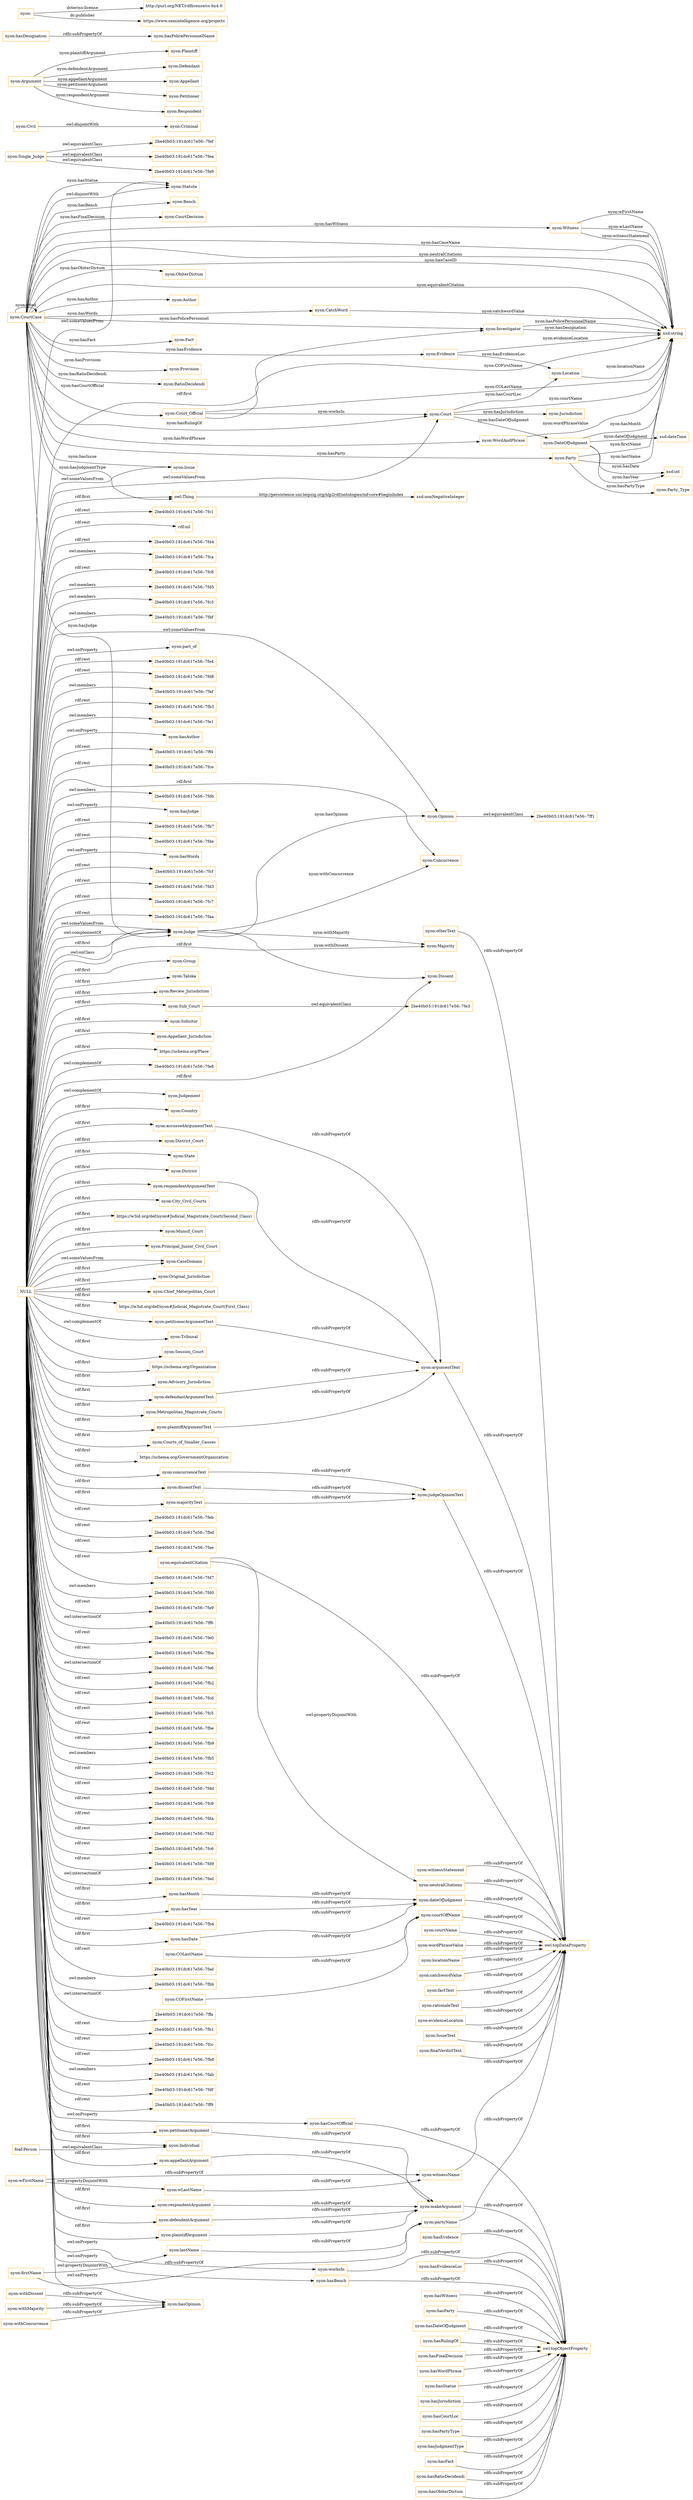 digraph ar2dtool_diagram { 
rankdir=LR;
size="1501"
node [shape = rectangle, color="orange"]; "nyon:Issue" "nyon:Group" "nyon:Taluka" "2be40b03:191dc617e56:-7fef" "nyon:Civil" "nyon:Review_Jurisdiction" "nyon:Sub_Court" "nyon:ObiterDictum" "nyon:Solicitor" "nyon:Appellant_Jurisdiction" "nyon:Jurisdiction" "https://schema.org/Place" "nyon:Evidence" "2be40b03:191dc617e56:-7fe8" "nyon:Opinion" "nyon:Judgement" "nyon:Author" "nyon:CatchWord" "nyon:Plaintiff" "nyon:Court_Official" "nyon:WordAndPhrase" "nyon:Country" "2be40b03:191dc617e56:-7ff1" "nyon:DateOfJudgment" "foaf:Person" "nyon:Party_Type" "nyon:Concurrence" "nyon:Fact" "nyon:District_Court" "nyon:State" "nyon:Party" "nyon:District" "nyon:Provision" "nyon:Majority" "nyon:City_Civil_Courts" "nyon:Single_Judge" "2be40b03:191dc617e56:-7fea" "https://w3id.org/def/nyon#Judicial_Magistrate_Court(Second_Class)" "nyon:Munsif_Court" "nyon:Principal_Junior_Civil_Court" "nyon:CaseDomain" "nyon:Original_Jurisdiction" "2be40b03:191dc617e56:-7fe3" "nyon:Chief_Meterpolitan_Court" "https://w3id.org/def/nyon#Judicial_Magistrate_Court(First_Class)" "nyon:RatioDecidendi" "nyon:Defendant" "nyon:Investigator" "nyon:Criminal" "nyon:Tribunal" "nyon:Session_Court" "nyon:Individual" "https://schema.org/Organization" "nyon:Appellant" "nyon:Advisory_Jurisdiction" "nyon:Court" "nyon:Statute" "nyon:Witness" "nyon:Bench" "nyon:Metropolitan_Magistrate_Courts" "nyon:Judge" "nyon:CourtCase" "nyon:Petitioner" "nyon:Dissent" "2be40b03:191dc617e56:-7fe9" "nyon:Argument" "nyon:Location" "nyon:Courts_of_Smaller_Causes" "https://schema.org/GovernmentOrganization" "nyon:CourtDecision" "nyon:Respondent" ; /*classes style*/
	"nyon:witnessName" -> "owl:topDataProperty" [ label = "rdfs:subPropertyOf" ];
	"nyon:witnessStatement" -> "owl:topDataProperty" [ label = "rdfs:subPropertyOf" ];
	"nyon:defendantArgumentText" -> "nyon:argumentText" [ label = "rdfs:subPropertyOf" ];
	"nyon:wLastName" -> "nyon:witnessName" [ label = "rdfs:subPropertyOf" ];
	"nyon:withMajority" -> "nyon:hasOpinion" [ label = "rdfs:subPropertyOf" ];
	"nyon:equivalentCitation" -> "nyon:neutralCitations" [ label = "owl:propertyDisjointWith" ];
	"nyon:equivalentCitation" -> "owl:topDataProperty" [ label = "rdfs:subPropertyOf" ];
	"nyon:CourtCase" -> "nyon:Statute" [ label = "owl:disjointWith" ];
	"nyon:dateOfJudgment" -> "owl:topDataProperty" [ label = "rdfs:subPropertyOf" ];
	"nyon:hasYear" -> "nyon:dateOfJudgment" [ label = "rdfs:subPropertyOf" ];
	"nyon:partyName" -> "owl:topDataProperty" [ label = "rdfs:subPropertyOf" ];
	"nyon:courtOffName" -> "owl:topDataProperty" [ label = "rdfs:subPropertyOf" ];
	"nyon:courtName" -> "owl:topDataProperty" [ label = "rdfs:subPropertyOf" ];
	"nyon:Opinion" -> "2be40b03:191dc617e56:-7ff1" [ label = "owl:equivalentClass" ];
	"nyon:plaintiffArgument" -> "nyon:makeArgument" [ label = "rdfs:subPropertyOf" ];
	"nyon:Sub_Court" -> "2be40b03:191dc617e56:-7fe3" [ label = "owl:equivalentClass" ];
	"nyon:hasDesignation" -> "nyon:hasPolicePersonnelName" [ label = "rdfs:subPropertyOf" ];
	"nyon:hasWitness" -> "owl:topObjectProperty" [ label = "rdfs:subPropertyOf" ];
	"nyon:Civil" -> "nyon:Criminal" [ label = "owl:disjointWith" ];
	"nyon:wordPhraseValue" -> "owl:topDataProperty" [ label = "rdfs:subPropertyOf" ];
	"nyon:locationName" -> "owl:topDataProperty" [ label = "rdfs:subPropertyOf" ];
	"nyon:hasParty" -> "owl:topObjectProperty" [ label = "rdfs:subPropertyOf" ];
	"nyon:hasDateOfJudgment" -> "owl:topObjectProperty" [ label = "rdfs:subPropertyOf" ];
	"nyon:hasRulingOf" -> "owl:topObjectProperty" [ label = "rdfs:subPropertyOf" ];
	"nyon:catchwordValue" -> "owl:topDataProperty" [ label = "rdfs:subPropertyOf" ];
	"nyon:hasCourtOfficial" -> "owl:topObjectProperty" [ label = "rdfs:subPropertyOf" ];
	"nyon:concurrenceText" -> "nyon:judgeOpinionText" [ label = "rdfs:subPropertyOf" ];
	"nyon:makeArgument" -> "owl:topObjectProperty" [ label = "rdfs:subPropertyOf" ];
	"nyon:hasFinalDecision" -> "owl:topObjectProperty" [ label = "rdfs:subPropertyOf" ];
	"nyon:factText" -> "owl:topDataProperty" [ label = "rdfs:subPropertyOf" ];
	"nyon:lastName" -> "nyon:partyName" [ label = "rdfs:subPropertyOf" ];
	"nyon:respondentArgument" -> "nyon:makeArgument" [ label = "rdfs:subPropertyOf" ];
	"nyon:hasWordPhrase" -> "owl:topObjectProperty" [ label = "rdfs:subPropertyOf" ];
	"NULL" -> "nyon:Tribunal" [ label = "owl:complementOf" ];
	"NULL" -> "nyon:dissentText" [ label = "rdf:first" ];
	"NULL" -> "2be40b03:191dc617e56:-7feb" [ label = "rdf:rest" ];
	"NULL" -> "2be40b03:191dc617e56:-7fbd" [ label = "rdf:rest" ];
	"NULL" -> "2be40b03:191dc617e56:-7fe8" [ label = "owl:complementOf" ];
	"NULL" -> "2be40b03:191dc617e56:-7fae" [ label = "rdf:rest" ];
	"NULL" -> "nyon:District" [ label = "rdf:first" ];
	"NULL" -> "2be40b03:191dc617e56:-7fd7" [ label = "rdf:rest" ];
	"NULL" -> "nyon:Judge" [ label = "owl:onClass" ];
	"NULL" -> "2be40b03:191dc617e56:-7fd0" [ label = "owl:members" ];
	"NULL" -> "nyon:hasOpinion" [ label = "owl:onProperty" ];
	"NULL" -> "2be40b03:191dc617e56:-7fa9" [ label = "rdf:rest" ];
	"NULL" -> "nyon:Judgement" [ label = "owl:complementOf" ];
	"NULL" -> "2be40b03:191dc617e56:-7ff6" [ label = "owl:intersectionOf" ];
	"NULL" -> "nyon:plaintiffArgument" [ label = "rdf:first" ];
	"NULL" -> "2be40b03:191dc617e56:-7fe0" [ label = "rdf:rest" ];
	"NULL" -> "2be40b03:191dc617e56:-7fba" [ label = "rdf:rest" ];
	"NULL" -> "2be40b03:191dc617e56:-7fe6" [ label = "owl:intersectionOf" ];
	"NULL" -> "2be40b03:191dc617e56:-7fb2" [ label = "rdf:rest" ];
	"NULL" -> "2be40b03:191dc617e56:-7fcd" [ label = "rdf:rest" ];
	"NULL" -> "2be40b03:191dc617e56:-7fc5" [ label = "rdf:rest" ];
	"NULL" -> "nyon:Chief_Meterpolitan_Court" [ label = "rdf:first" ];
	"NULL" -> "2be40b03:191dc617e56:-7fbe" [ label = "rdf:rest" ];
	"NULL" -> "2be40b03:191dc617e56:-7fb9" [ label = "rdf:rest" ];
	"NULL" -> "nyon:defendantArgumentText" [ label = "rdf:first" ];
	"NULL" -> "nyon:hasYear" [ label = "rdf:first" ];
	"NULL" -> "2be40b03:191dc617e56:-7fb5" [ label = "owl:members" ];
	"NULL" -> "nyon:Judge" [ label = "owl:someValuesFrom" ];
	"NULL" -> "2be40b03:191dc617e56:-7fc2" [ label = "rdf:rest" ];
	"NULL" -> "nyon:District_Court" [ label = "rdf:first" ];
	"NULL" -> "nyon:Judge" [ label = "owl:complementOf" ];
	"NULL" -> "2be40b03:191dc617e56:-7fdd" [ label = "rdf:rest" ];
	"NULL" -> "nyon:plaintiffArgumentText" [ label = "rdf:first" ];
	"NULL" -> "nyon:Issue" [ label = "owl:someValuesFrom" ];
	"NULL" -> "nyon:Principal_Junior_Civil_Court" [ label = "rdf:first" ];
	"NULL" -> "2be40b03:191dc617e56:-7fc9" [ label = "rdf:rest" ];
	"NULL" -> "nyon:Taluka" [ label = "rdf:first" ];
	"NULL" -> "nyon:Majority" [ label = "rdf:first" ];
	"NULL" -> "2be40b03:191dc617e56:-7fda" [ label = "rdf:rest" ];
	"NULL" -> "nyon:Investigator" [ label = "rdf:first" ];
	"NULL" -> "2be40b03:191dc617e56:-7fd2" [ label = "rdf:rest" ];
	"NULL" -> "https://w3id.org/def/nyon#Judicial_Magistrate_Court(Second_Class)" [ label = "rdf:first" ];
	"NULL" -> "2be40b03:191dc617e56:-7fc6" [ label = "rdf:rest" ];
	"NULL" -> "nyon:appellantArgument" [ label = "rdf:first" ];
	"NULL" -> "nyon:respondentArgument" [ label = "rdf:first" ];
	"NULL" -> "nyon:majorityText" [ label = "rdf:first" ];
	"NULL" -> "nyon:hasCourtOfficial" [ label = "owl:onProperty" ];
	"NULL" -> "2be40b03:191dc617e56:-7fd9" [ label = "rdf:rest" ];
	"NULL" -> "2be40b03:191dc617e56:-7fed" [ label = "owl:intersectionOf" ];
	"NULL" -> "nyon:worksIn" [ label = "owl:onProperty" ];
	"NULL" -> "nyon:Opinion" [ label = "owl:someValuesFrom" ];
	"NULL" -> "nyon:petitionerArgument" [ label = "rdf:first" ];
	"NULL" -> "2be40b03:191dc617e56:-7fb4" [ label = "rdf:rest" ];
	"NULL" -> "2be40b03:191dc617e56:-7fad" [ label = "rdf:rest" ];
	"NULL" -> "2be40b03:191dc617e56:-7fbb" [ label = "owl:members" ];
	"NULL" -> "nyon:accussedArgumentText" [ label = "rdf:first" ];
	"NULL" -> "nyon:defendentArgument" [ label = "rdf:first" ];
	"NULL" -> "nyon:Individual" [ label = "rdf:first" ];
	"NULL" -> "2be40b03:191dc617e56:-7ffa" [ label = "owl:intersectionOf" ];
	"NULL" -> "2be40b03:191dc617e56:-7fb1" [ label = "rdf:rest" ];
	"NULL" -> "nyon:CaseDomain" [ label = "rdf:first" ];
	"NULL" -> "2be40b03:191dc617e56:-7fcc" [ label = "rdf:rest" ];
	"NULL" -> "nyon:Dissent" [ label = "rdf:first" ];
	"NULL" -> "nyon:Munsif_Court" [ label = "rdf:first" ];
	"NULL" -> "nyon:CaseDomain" [ label = "owl:someValuesFrom" ];
	"NULL" -> "2be40b03:191dc617e56:-7fb8" [ label = "rdf:rest" ];
	"NULL" -> "2be40b03:191dc617e56:-7fab" [ label = "owl:members" ];
	"NULL" -> "2be40b03:191dc617e56:-7fdf" [ label = "rdf:rest" ];
	"NULL" -> "nyon:Solicitor" [ label = "rdf:first" ];
	"NULL" -> "2be40b03:191dc617e56:-7ff9" [ label = "rdf:rest" ];
	"NULL" -> "2be40b03:191dc617e56:-7fc1" [ label = "rdf:rest" ];
	"NULL" -> "rdf:nil" [ label = "rdf:rest" ];
	"NULL" -> "https://schema.org/Organization" [ label = "rdf:first" ];
	"NULL" -> "nyon:respondentArgumentText" [ label = "rdf:first" ];
	"NULL" -> "nyon:Appellant_Jurisdiction" [ label = "rdf:first" ];
	"NULL" -> "2be40b03:191dc617e56:-7fd4" [ label = "rdf:rest" ];
	"NULL" -> "2be40b03:191dc617e56:-7fca" [ label = "owl:members" ];
	"NULL" -> "nyon:hasDate" [ label = "rdf:first" ];
	"NULL" -> "2be40b03:191dc617e56:-7fc8" [ label = "rdf:rest" ];
	"NULL" -> "nyon:petitionerArgumentText" [ label = "rdf:first" ];
	"NULL" -> "2be40b03:191dc617e56:-7fd5" [ label = "owl:members" ];
	"NULL" -> "nyon:Judge" [ label = "rdf:first" ];
	"NULL" -> "2be40b03:191dc617e56:-7fc3" [ label = "owl:members" ];
	"NULL" -> "nyon:Courts_of_Smaller_Causes" [ label = "rdf:first" ];
	"NULL" -> "2be40b03:191dc617e56:-7fbf" [ label = "owl:members" ];
	"NULL" -> "nyon:part_of" [ label = "owl:onProperty" ];
	"NULL" -> "2be40b03:191dc617e56:-7fe4" [ label = "rdf:rest" ];
	"NULL" -> "2be40b03:191dc617e56:-7fd8" [ label = "rdf:rest" ];
	"NULL" -> "owl:Thing" [ label = "rdf:first" ];
	"NULL" -> "nyon:Court" [ label = "owl:someValuesFrom" ];
	"NULL" -> "nyon:Sub_Court" [ label = "rdf:first" ];
	"NULL" -> "2be40b03:191dc617e56:-7faf" [ label = "owl:members" ];
	"NULL" -> "nyon:Group" [ label = "rdf:first" ];
	"NULL" -> "2be40b03:191dc617e56:-7fb3" [ label = "rdf:rest" ];
	"NULL" -> "2be40b03:191dc617e56:-7fe1" [ label = "owl:members" ];
	"NULL" -> "nyon:hasAuthor" [ label = "owl:onProperty" ];
	"NULL" -> "2be40b03:191dc617e56:-7ff4" [ label = "rdf:rest" ];
	"NULL" -> "2be40b03:191dc617e56:-7fce" [ label = "rdf:rest" ];
	"NULL" -> "nyon:Review_Jurisdiction" [ label = "rdf:first" ];
	"NULL" -> "nyon:hasMonth" [ label = "rdf:first" ];
	"NULL" -> "2be40b03:191dc617e56:-7fdb" [ label = "owl:members" ];
	"NULL" -> "nyon:Session_Court" [ label = "rdf:first" ];
	"NULL" -> "nyon:hasJudge" [ label = "owl:onProperty" ];
	"NULL" -> "nyon:concurrenceText" [ label = "rdf:first" ];
	"NULL" -> "nyon:Advisory_Jurisdiction" [ label = "rdf:first" ];
	"NULL" -> "2be40b03:191dc617e56:-7fb7" [ label = "rdf:rest" ];
	"NULL" -> "2be40b03:191dc617e56:-7fde" [ label = "rdf:rest" ];
	"NULL" -> "https://schema.org/Place" [ label = "rdf:first" ];
	"NULL" -> "nyon:hasWords" [ label = "owl:onProperty" ];
	"NULL" -> "2be40b03:191dc617e56:-7fcf" [ label = "rdf:rest" ];
	"NULL" -> "nyon:Original_Jurisdiction" [ label = "rdf:first" ];
	"NULL" -> "https://w3id.org/def/nyon#Judicial_Magistrate_Court(First_Class)" [ label = "rdf:first" ];
	"NULL" -> "nyon:Statute" [ label = "owl:someValuesFrom" ];
	"NULL" -> "2be40b03:191dc617e56:-7fd3" [ label = "rdf:rest" ];
	"NULL" -> "nyon:Concurrence" [ label = "rdf:first" ];
	"NULL" -> "https://schema.org/GovernmentOrganization" [ label = "rdf:first" ];
	"NULL" -> "2be40b03:191dc617e56:-7fc7" [ label = "rdf:rest" ];
	"NULL" -> "nyon:Country" [ label = "rdf:first" ];
	"NULL" -> "nyon:State" [ label = "rdf:first" ];
	"NULL" -> "nyon:Metropolitan_Magistrate_Courts" [ label = "rdf:first" ];
	"NULL" -> "2be40b03:191dc617e56:-7faa" [ label = "rdf:rest" ];
	"NULL" -> "nyon:hasBench" [ label = "owl:onProperty" ];
	"NULL" -> "nyon:City_Civil_Courts" [ label = "rdf:first" ];
	"nyon:judgeOpinionText" -> "owl:topDataProperty" [ label = "rdfs:subPropertyOf" ];
	"nyon:dissentText" -> "nyon:judgeOpinionText" [ label = "rdfs:subPropertyOf" ];
	"nyon:hasStatue" -> "owl:topObjectProperty" [ label = "rdfs:subPropertyOf" ];
	"nyon:hasJurisdiction" -> "owl:topObjectProperty" [ label = "rdfs:subPropertyOf" ];
	"nyon:firstName" -> "nyon:lastName" [ label = "owl:propertyDisjointWith" ];
	"nyon:firstName" -> "nyon:partyName" [ label = "rdfs:subPropertyOf" ];
	"nyon:defendentArgument" -> "nyon:makeArgument" [ label = "rdfs:subPropertyOf" ];
	"nyon:hasBench" -> "owl:topObjectProperty" [ label = "rdfs:subPropertyOf" ];
	"nyon:majorityText" -> "nyon:judgeOpinionText" [ label = "rdfs:subPropertyOf" ];
	"nyon:hasCourtLoc" -> "owl:topObjectProperty" [ label = "rdfs:subPropertyOf" ];
	"nyon:Single_Judge" -> "2be40b03:191dc617e56:-7fe9" [ label = "owl:equivalentClass" ];
	"nyon:Single_Judge" -> "2be40b03:191dc617e56:-7fea" [ label = "owl:equivalentClass" ];
	"nyon:Single_Judge" -> "2be40b03:191dc617e56:-7fef" [ label = "owl:equivalentClass" ];
	"nyon:rationaleText" -> "owl:topDataProperty" [ label = "rdfs:subPropertyOf" ];
	"nyon:evidenceLocation" -> "owl:topDataProperty" [ label = "rdfs:subPropertyOf" ];
	"nyon:wFirstName" -> "nyon:wLastName" [ label = "owl:propertyDisjointWith" ];
	"nyon:wFirstName" -> "nyon:witnessName" [ label = "rdfs:subPropertyOf" ];
	"nyon:hasPartyType" -> "owl:topObjectProperty" [ label = "rdfs:subPropertyOf" ];
	"nyon:hasDate" -> "nyon:dateOfJudgment" [ label = "rdfs:subPropertyOf" ];
	"nyon:petitionerArgument" -> "nyon:makeArgument" [ label = "rdfs:subPropertyOf" ];
	"nyon:argumentText" -> "owl:topDataProperty" [ label = "rdfs:subPropertyOf" ];
	"nyon:IssueText" -> "owl:topDataProperty" [ label = "rdfs:subPropertyOf" ];
	"nyon:" -> "http://purl.org/NET/rdflicense/cc-by4.0" [ label = "dcterms:license" ];
	"nyon:" -> "https://www.semintelligence.org/projects" [ label = "dc:publisher" ];
	"nyon:withConcurrence" -> "nyon:hasOpinion" [ label = "rdfs:subPropertyOf" ];
	"nyon:finalVerdictText" -> "owl:topDataProperty" [ label = "rdfs:subPropertyOf" ];
	"nyon:accussedArgumentText" -> "nyon:argumentText" [ label = "rdfs:subPropertyOf" ];
	"nyon:hasJudgmentType" -> "owl:topObjectProperty" [ label = "rdfs:subPropertyOf" ];
	"foaf:Person" -> "nyon:Individual" [ label = "owl:equivalentClass" ];
	"nyon:appellantArgument" -> "nyon:makeArgument" [ label = "rdfs:subPropertyOf" ];
	"nyon:hasFact" -> "owl:topObjectProperty" [ label = "rdfs:subPropertyOf" ];
	"nyon:plaintiffArgumentText" -> "nyon:argumentText" [ label = "rdfs:subPropertyOf" ];
	"nyon:petitionerArgumentText" -> "nyon:argumentText" [ label = "rdfs:subPropertyOf" ];
	"nyon:neutralCitations" -> "owl:topDataProperty" [ label = "rdfs:subPropertyOf" ];
	"nyon:hasRatioDecidendi" -> "owl:topObjectProperty" [ label = "rdfs:subPropertyOf" ];
	"nyon:withDissent" -> "nyon:hasOpinion" [ label = "rdfs:subPropertyOf" ];
	"nyon:hasObiterDictum" -> "owl:topObjectProperty" [ label = "rdfs:subPropertyOf" ];
	"nyon:worksIn" -> "owl:topObjectProperty" [ label = "rdfs:subPropertyOf" ];
	"nyon:hasMonth" -> "nyon:dateOfJudgment" [ label = "rdfs:subPropertyOf" ];
	"nyon:COFirstName" -> "nyon:courtOffName" [ label = "rdfs:subPropertyOf" ];
	"nyon:hasEvidence" -> "owl:topObjectProperty" [ label = "rdfs:subPropertyOf" ];
	"nyon:hasEvidenceLoc" -> "owl:topObjectProperty" [ label = "rdfs:subPropertyOf" ];
	"nyon:COLastName" -> "nyon:courtOffName" [ label = "rdfs:subPropertyOf" ];
	"nyon:respondentArgumentText" -> "nyon:argumentText" [ label = "rdfs:subPropertyOf" ];
	"nyon:otherText" -> "owl:topDataProperty" [ label = "rdfs:subPropertyOf" ];
	"nyon:Party" -> "xsd:string" [ label = "nyon:firstName" ];
	"nyon:Witness" -> "xsd:string" [ label = "nyon:witnessStatement" ];
	"nyon:CourtCase" -> "nyon:CourtCase" [ label = "nyon:cited" ];
	"nyon:CourtCase" -> "xsd:string" [ label = "nyon:hasCaseName" ];
	"nyon:DateOfJudgment" -> "xsd:int" [ label = "nyon:hasDate" ];
	"nyon:Court_Official" -> "nyon:Court" [ label = "nyon:worksIn" ];
	"nyon:CourtCase" -> "nyon:Bench" [ label = "nyon:hasBench" ];
	"nyon:Court_Official" -> "xsd:string" [ label = "nyon:COFirstName" ];
	"nyon:Judge" -> "nyon:Majority" [ label = "nyon:withMajority" ];
	"nyon:DateOfJudgment" -> "xsd:int" [ label = "nyon:hasYear" ];
	"nyon:CourtCase" -> "nyon:Statute" [ label = "nyon:hasStatue" ];
	"nyon:Argument" -> "nyon:Appellant" [ label = "nyon:appellantArgument" ];
	"nyon:CourtCase" -> "nyon:CourtDecision" [ label = "nyon:hasFinalDecision" ];
	"nyon:Party" -> "nyon:Party_Type" [ label = "nyon:hasPartyType" ];
	"nyon:CourtCase" -> "nyon:Party" [ label = "nyon:hasParty" ];
	"nyon:CourtCase" -> "nyon:Court_Official" [ label = "nyon:hasCourtOfficial" ];
	"nyon:CourtCase" -> "xsd:string" [ label = "nyon:neutralCitations" ];
	"nyon:Argument" -> "nyon:Respondent" [ label = "nyon:respondentArgument" ];
	"nyon:Judge" -> "nyon:Opinion" [ label = "nyon:hasOpinion" ];
	"nyon:Argument" -> "nyon:Petitioner" [ label = "nyon:petitionerArgument" ];
	"nyon:Court" -> "xsd:string" [ label = "nyon:courtName" ];
	"nyon:DateOfJudgment" -> "xsd:dateTime" [ label = "nyon:dateOfJudgment" ];
	"nyon:Court" -> "nyon:Jurisdiction" [ label = "nyon:hasJurisdiction" ];
	"nyon:Witness" -> "xsd:string" [ label = "nyon:wFirstName" ];
	"nyon:CourtCase" -> "nyon:Witness" [ label = "nyon:hasWitness" ];
	"nyon:CourtCase" -> "nyon:Provision" [ label = "nyon:hasProvision" ];
	"nyon:CatchWord" -> "xsd:string" [ label = "nyon:catchwordValue" ];
	"nyon:CourtCase" -> "nyon:Issue" [ label = "nyon:hasIssue" ];
	"nyon:Argument" -> "nyon:Defendant" [ label = "nyon:defendentArgument" ];
	"nyon:Witness" -> "xsd:string" [ label = "nyon:wLastName" ];
	"nyon:Court_Official" -> "xsd:string" [ label = "nyon:COLastName" ];
	"nyon:CourtCase" -> "nyon:CatchWord" [ label = "nyon:hasWords" ];
	"nyon:Judge" -> "nyon:Dissent" [ label = "nyon:withDissent" ];
	"nyon:Judge" -> "nyon:Concurrence" [ label = "nyon:withConcurrence" ];
	"nyon:CourtCase" -> "nyon:Investigator" [ label = "nyon:hasPolicePersonnel" ];
	"nyon:Evidence" -> "xsd:string" [ label = "nyon:evidenceLocation" ];
	"nyon:CourtCase" -> "nyon:Fact" [ label = "nyon:hasFact" ];
	"nyon:Party" -> "xsd:string" [ label = "nyon:lastName" ];
	"nyon:CourtCase" -> "owl:Thing" [ label = "nyon:hasJudgmentType" ];
	"nyon:Argument" -> "nyon:Plaintiff" [ label = "nyon:plaintiffArgument" ];
	"nyon:Court" -> "nyon:DateOfJudgment" [ label = "nyon:hasDateOfJudgment" ];
	"nyon:CourtCase" -> "nyon:ObiterDictum" [ label = "nyon:hasObiterDictum" ];
	"nyon:CourtCase" -> "xsd:string" [ label = "nyon:hasCaseID" ];
	"nyon:Location" -> "xsd:string" [ label = "nyon:locationName" ];
	"nyon:CourtCase" -> "nyon:Author" [ label = "nyon:hasAuthor" ];
	"nyon:CourtCase" -> "nyon:WordAndPhrase" [ label = "nyon:hasWordPhrase" ];
	"nyon:DateOfJudgment" -> "xsd:string" [ label = "nyon:hasMonth" ];
	"nyon:Investigator" -> "xsd:string" [ label = "nyon:hasDesignation" ];
	"nyon:CourtCase" -> "nyon:RatioDecidendi" [ label = "nyon:hasRatioDecidendi" ];
	"nyon:CourtCase" -> "nyon:Judge" [ label = "nyon:hasJudge" ];
	"nyon:Court" -> "nyon:Location" [ label = "nyon:hasCourtLoc" ];
	"nyon:CourtCase" -> "nyon:Evidence" [ label = "nyon:hasEvidence" ];
	"nyon:Evidence" -> "nyon:Location" [ label = "nyon:hasEvidenceLoc" ];
	"nyon:WordAndPhrase" -> "xsd:string" [ label = "nyon:wordPhraseValue" ];
	"owl:Thing" -> "xsd:nonNegativeInteger" [ label = "http://persistence.uni-leipzig.org/nlp2rdf/ontologies/nif-core#beginIndex" ];
	"nyon:CourtCase" -> "nyon:Court" [ label = "nyon:hasRulingOf" ];
	"nyon:CourtCase" -> "xsd:string" [ label = "nyon:equivalentCitation" ];
	"nyon:Investigator" -> "xsd:string" [ label = "nyon:hasPolicePersonnelName" ];

}
